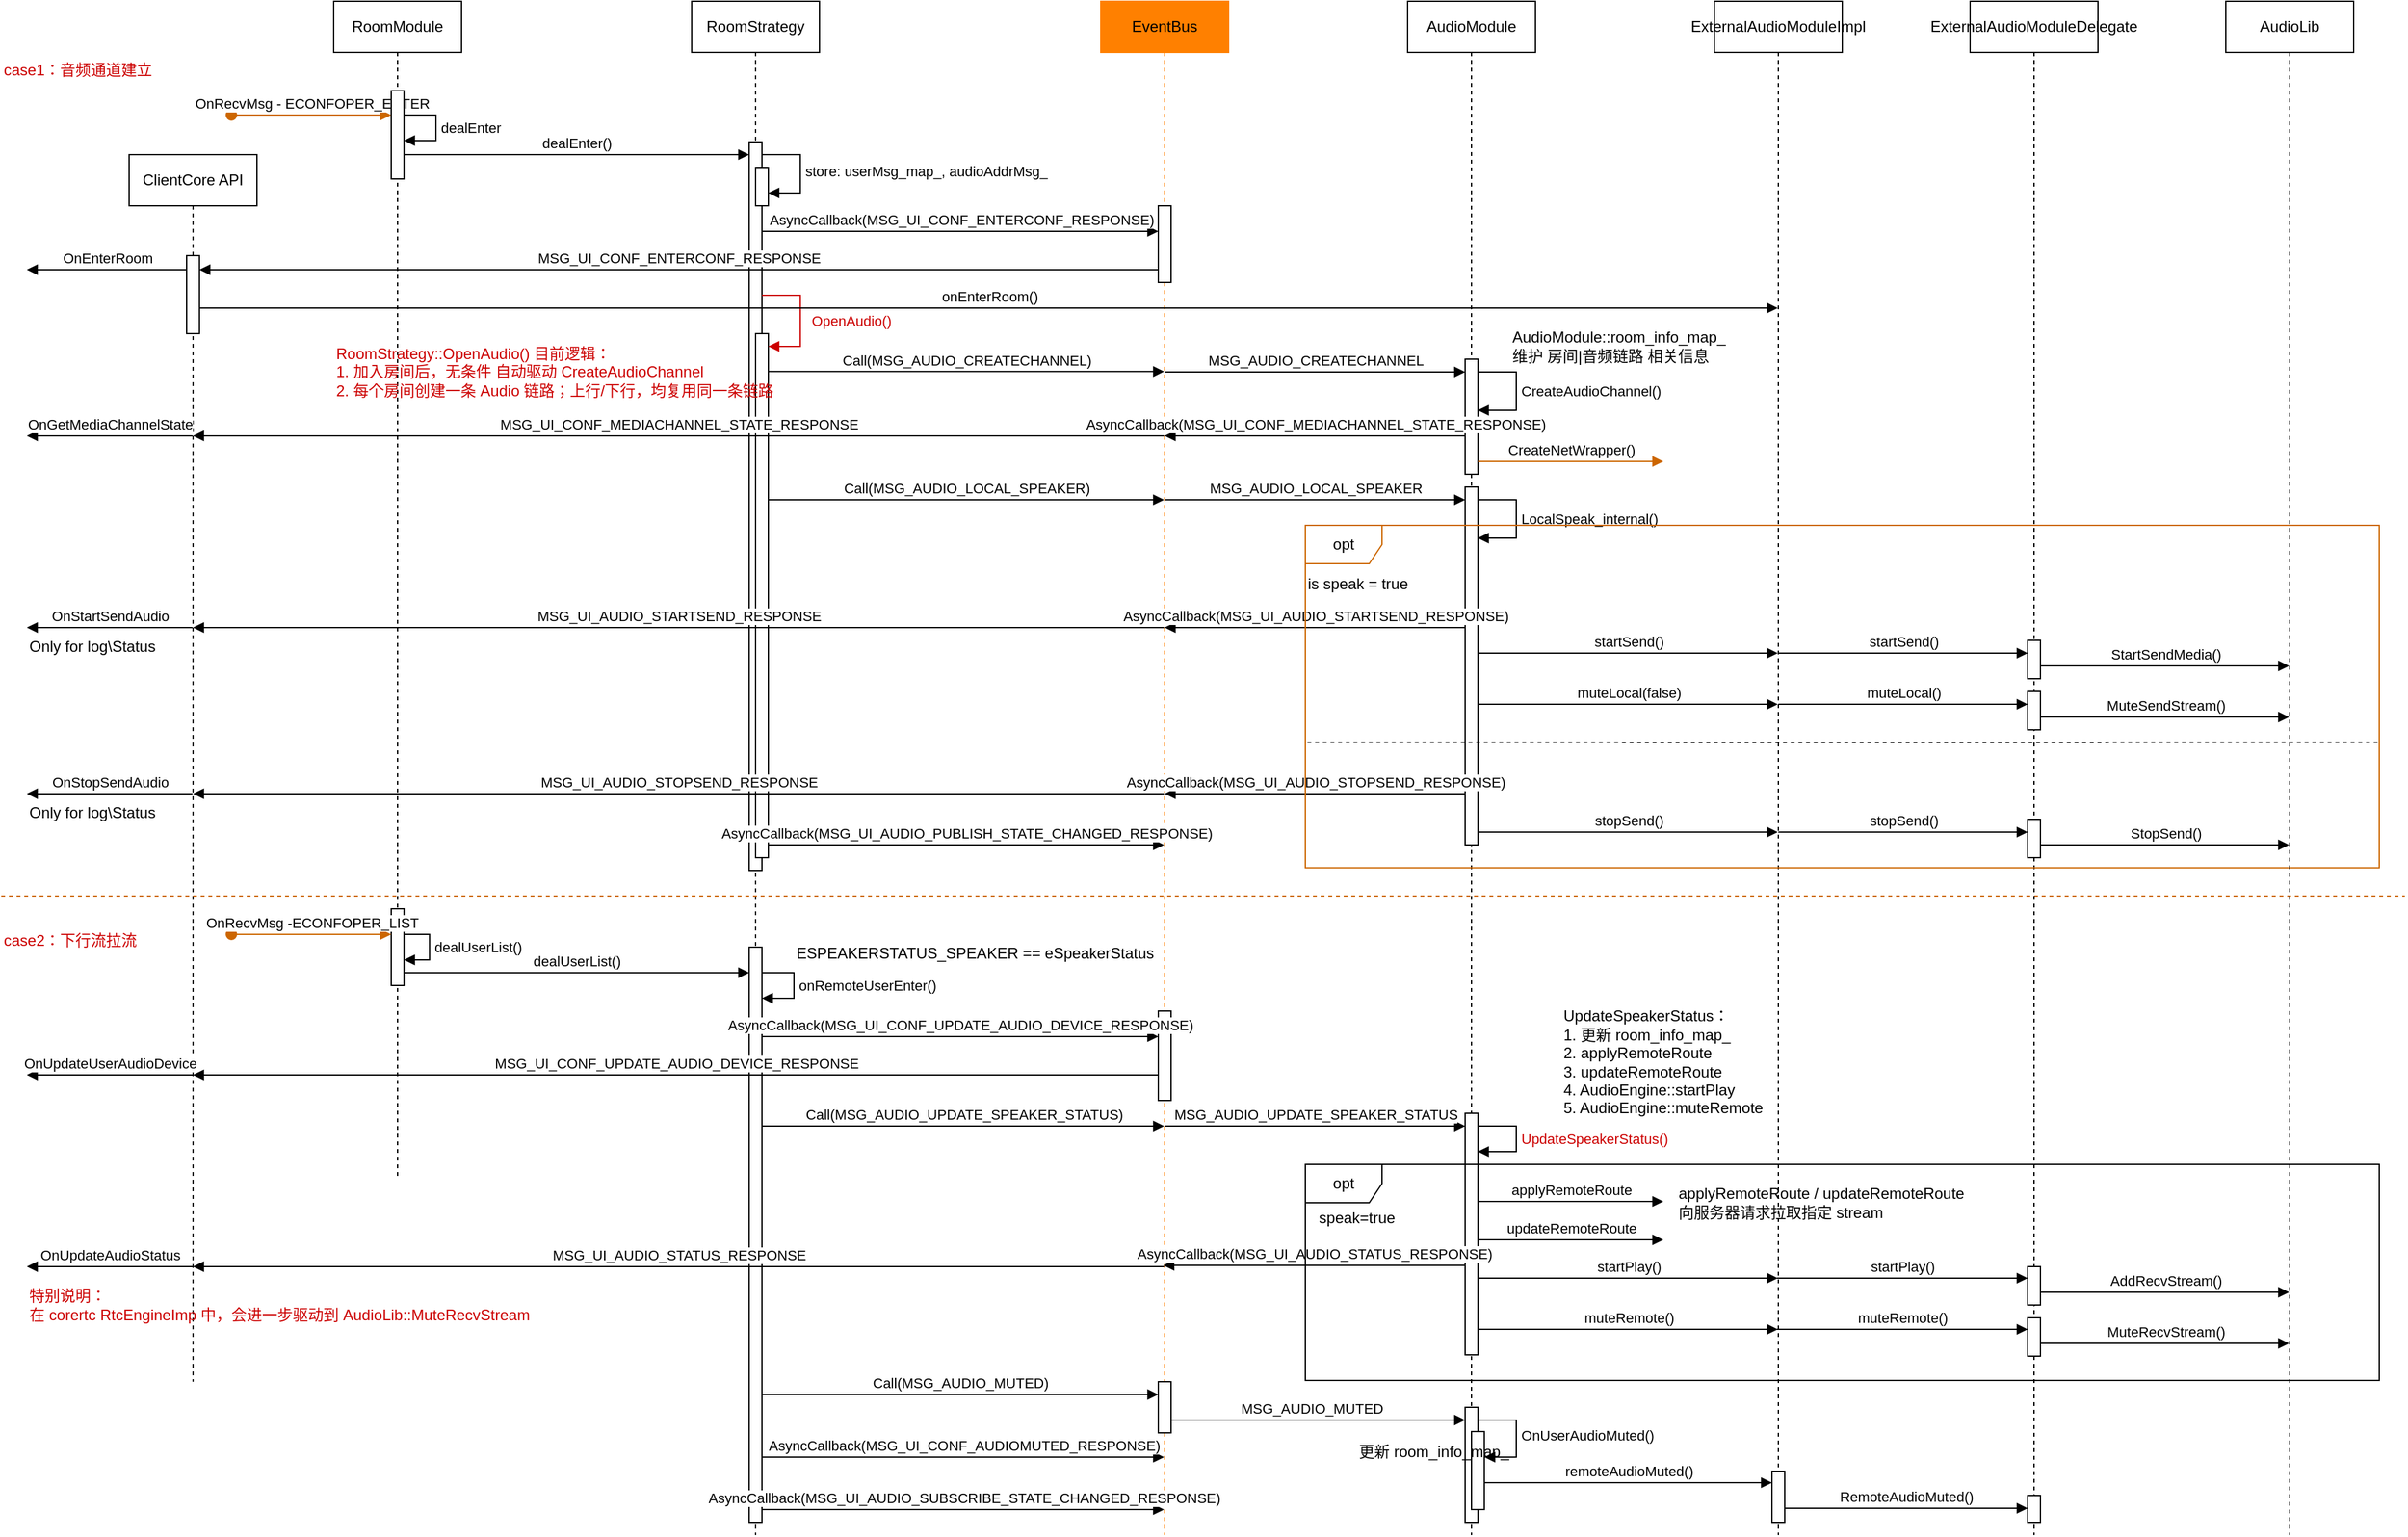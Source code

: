 <mxfile version="21.3.5" type="github">
  <diagram name="Page-1" id="2YBvvXClWsGukQMizWep">
    <mxGraphModel dx="1569" dy="979" grid="1" gridSize="10" guides="1" tooltips="1" connect="1" arrows="1" fold="1" page="1" pageScale="1" pageWidth="1920" pageHeight="1200" math="0" shadow="0">
      <root>
        <mxCell id="0" />
        <mxCell id="1" parent="0" />
        <mxCell id="aM9ryv3xv72pqoxQDRHE-1" value="RoomModule" style="shape=umlLifeline;perimeter=lifelinePerimeter;whiteSpace=wrap;html=1;container=0;dropTarget=0;collapsible=0;recursiveResize=0;outlineConnect=0;portConstraint=eastwest;newEdgeStyle={&quot;edgeStyle&quot;:&quot;elbowEdgeStyle&quot;,&quot;elbow&quot;:&quot;vertical&quot;,&quot;curved&quot;:0,&quot;rounded&quot;:0};" parent="1" vertex="1">
          <mxGeometry x="280" width="100" height="920" as="geometry" />
        </mxCell>
        <mxCell id="aM9ryv3xv72pqoxQDRHE-3" value="OnRecvMsg -&amp;nbsp;ECONFOPER_ENTER" style="html=1;verticalAlign=bottom;startArrow=oval;endArrow=block;startSize=8;edgeStyle=elbowEdgeStyle;elbow=vertical;curved=0;rounded=0;strokeColor=#CC6600;" parent="aM9ryv3xv72pqoxQDRHE-1" target="RUMtgb1oClHB0mOU0g6q-1" edge="1">
          <mxGeometry relative="1" as="geometry">
            <mxPoint x="-80" y="89" as="sourcePoint" />
            <mxPoint x="45" y="59" as="targetPoint" />
            <Array as="points">
              <mxPoint x="-20" y="89" />
              <mxPoint x="-40" y="59" />
            </Array>
          </mxGeometry>
        </mxCell>
        <mxCell id="RUMtgb1oClHB0mOU0g6q-1" value="" style="html=1;points=[];perimeter=orthogonalPerimeter;outlineConnect=0;targetShapes=umlLifeline;portConstraint=eastwest;newEdgeStyle={&quot;edgeStyle&quot;:&quot;elbowEdgeStyle&quot;,&quot;elbow&quot;:&quot;vertical&quot;,&quot;curved&quot;:0,&quot;rounded&quot;:0};" parent="aM9ryv3xv72pqoxQDRHE-1" vertex="1">
          <mxGeometry x="45" y="70" width="10" height="69" as="geometry" />
        </mxCell>
        <mxCell id="RUMtgb1oClHB0mOU0g6q-2" value="dealEnter" style="html=1;align=left;spacingLeft=2;endArrow=block;rounded=0;edgeStyle=orthogonalEdgeStyle;curved=0;rounded=0;" parent="aM9ryv3xv72pqoxQDRHE-1" source="RUMtgb1oClHB0mOU0g6q-1" target="RUMtgb1oClHB0mOU0g6q-1" edge="1">
          <mxGeometry relative="1" as="geometry">
            <mxPoint x="70" y="89" as="sourcePoint" />
            <Array as="points">
              <mxPoint x="80" y="89" />
              <mxPoint x="80" y="109" />
            </Array>
          </mxGeometry>
        </mxCell>
        <mxCell id="RUMtgb1oClHB0mOU0g6q-36" value="" style="html=1;points=[];perimeter=orthogonalPerimeter;outlineConnect=0;targetShapes=umlLifeline;portConstraint=eastwest;newEdgeStyle={&quot;edgeStyle&quot;:&quot;elbowEdgeStyle&quot;,&quot;elbow&quot;:&quot;vertical&quot;,&quot;curved&quot;:0,&quot;rounded&quot;:0};" parent="aM9ryv3xv72pqoxQDRHE-1" vertex="1">
          <mxGeometry x="45" y="710" width="10" height="60" as="geometry" />
        </mxCell>
        <mxCell id="RUMtgb1oClHB0mOU0g6q-37" value="dealUserList()" style="html=1;align=left;spacingLeft=2;endArrow=block;rounded=0;edgeStyle=orthogonalEdgeStyle;curved=0;rounded=0;" parent="aM9ryv3xv72pqoxQDRHE-1" source="RUMtgb1oClHB0mOU0g6q-36" target="RUMtgb1oClHB0mOU0g6q-36" edge="1">
          <mxGeometry relative="1" as="geometry">
            <mxPoint x="55" y="700.0" as="sourcePoint" />
            <Array as="points" />
          </mxGeometry>
        </mxCell>
        <mxCell id="aM9ryv3xv72pqoxQDRHE-5" value="RoomStrategy" style="shape=umlLifeline;perimeter=lifelinePerimeter;whiteSpace=wrap;html=1;container=0;dropTarget=0;collapsible=0;recursiveResize=0;outlineConnect=0;portConstraint=eastwest;newEdgeStyle={&quot;edgeStyle&quot;:&quot;elbowEdgeStyle&quot;,&quot;elbow&quot;:&quot;vertical&quot;,&quot;curved&quot;:0,&quot;rounded&quot;:0};" parent="1" vertex="1">
          <mxGeometry x="560" width="100" height="1200" as="geometry" />
        </mxCell>
        <mxCell id="aM9ryv3xv72pqoxQDRHE-6" value="" style="html=1;points=[];perimeter=orthogonalPerimeter;outlineConnect=0;targetShapes=umlLifeline;portConstraint=eastwest;newEdgeStyle={&quot;edgeStyle&quot;:&quot;elbowEdgeStyle&quot;,&quot;elbow&quot;:&quot;vertical&quot;,&quot;curved&quot;:0,&quot;rounded&quot;:0};" parent="aM9ryv3xv72pqoxQDRHE-5" vertex="1">
          <mxGeometry x="45" y="110" width="10" height="570" as="geometry" />
        </mxCell>
        <mxCell id="RUMtgb1oClHB0mOU0g6q-3" value="" style="html=1;points=[];perimeter=orthogonalPerimeter;outlineConnect=0;targetShapes=umlLifeline;portConstraint=eastwest;newEdgeStyle={&quot;edgeStyle&quot;:&quot;elbowEdgeStyle&quot;,&quot;elbow&quot;:&quot;vertical&quot;,&quot;curved&quot;:0,&quot;rounded&quot;:0};" parent="aM9ryv3xv72pqoxQDRHE-5" vertex="1">
          <mxGeometry x="50" y="130" width="10" height="30" as="geometry" />
        </mxCell>
        <mxCell id="RUMtgb1oClHB0mOU0g6q-4" value="store: userMsg_map_,&amp;nbsp;audioAddrMsg_" style="html=1;align=left;spacingLeft=2;endArrow=block;rounded=0;edgeStyle=orthogonalEdgeStyle;curved=0;rounded=0;" parent="aM9ryv3xv72pqoxQDRHE-5" source="aM9ryv3xv72pqoxQDRHE-6" target="RUMtgb1oClHB0mOU0g6q-3" edge="1">
          <mxGeometry relative="1" as="geometry">
            <mxPoint x="55" y="139.029" as="sourcePoint" />
            <Array as="points">
              <mxPoint x="85" y="120" />
              <mxPoint x="85" y="150" />
            </Array>
          </mxGeometry>
        </mxCell>
        <mxCell id="RUMtgb1oClHB0mOU0g6q-14" value="" style="html=1;points=[];perimeter=orthogonalPerimeter;outlineConnect=0;targetShapes=umlLifeline;portConstraint=eastwest;newEdgeStyle={&quot;edgeStyle&quot;:&quot;elbowEdgeStyle&quot;,&quot;elbow&quot;:&quot;vertical&quot;,&quot;curved&quot;:0,&quot;rounded&quot;:0};" parent="aM9ryv3xv72pqoxQDRHE-5" vertex="1">
          <mxGeometry x="50" y="260" width="10" height="410" as="geometry" />
        </mxCell>
        <mxCell id="RUMtgb1oClHB0mOU0g6q-15" value="OpenAudio()" style="html=1;align=left;spacingLeft=2;endArrow=block;rounded=0;edgeStyle=orthogonalEdgeStyle;curved=0;rounded=0;strokeColor=#CC0000;fontColor=#CC0000;" parent="aM9ryv3xv72pqoxQDRHE-5" source="aM9ryv3xv72pqoxQDRHE-6" target="RUMtgb1oClHB0mOU0g6q-14" edge="1">
          <mxGeometry x="0.043" y="5" relative="1" as="geometry">
            <mxPoint x="55" y="239.029" as="sourcePoint" />
            <Array as="points">
              <mxPoint x="85" y="230" />
              <mxPoint x="85" y="270" />
            </Array>
            <mxPoint x="60" y="339.029" as="targetPoint" />
            <mxPoint as="offset" />
          </mxGeometry>
        </mxCell>
        <mxCell id="RUMtgb1oClHB0mOU0g6q-40" value="" style="html=1;points=[];perimeter=orthogonalPerimeter;outlineConnect=0;targetShapes=umlLifeline;portConstraint=eastwest;newEdgeStyle={&quot;edgeStyle&quot;:&quot;elbowEdgeStyle&quot;,&quot;elbow&quot;:&quot;vertical&quot;,&quot;curved&quot;:0,&quot;rounded&quot;:0};" parent="aM9ryv3xv72pqoxQDRHE-5" vertex="1">
          <mxGeometry x="45" y="740" width="10" height="450" as="geometry" />
        </mxCell>
        <mxCell id="RUMtgb1oClHB0mOU0g6q-41" value="onRemoteUserEnter()" style="html=1;align=left;spacingLeft=2;endArrow=block;rounded=0;edgeStyle=orthogonalEdgeStyle;curved=0;rounded=0;" parent="aM9ryv3xv72pqoxQDRHE-5" source="RUMtgb1oClHB0mOU0g6q-40" edge="1">
          <mxGeometry relative="1" as="geometry">
            <mxPoint x="50" y="790" as="sourcePoint" />
            <Array as="points">
              <mxPoint x="80" y="760" />
              <mxPoint x="80" y="780" />
            </Array>
            <mxPoint x="55" y="780" as="targetPoint" />
          </mxGeometry>
        </mxCell>
        <mxCell id="aM9ryv3xv72pqoxQDRHE-7" value="dealEnter()" style="html=1;verticalAlign=bottom;endArrow=block;edgeStyle=elbowEdgeStyle;elbow=vertical;curved=0;rounded=0;" parent="1" source="RUMtgb1oClHB0mOU0g6q-1" target="aM9ryv3xv72pqoxQDRHE-6" edge="1">
          <mxGeometry relative="1" as="geometry">
            <mxPoint x="400" y="69" as="sourcePoint" />
            <Array as="points">
              <mxPoint x="520" y="120" />
              <mxPoint x="420" y="129" />
              <mxPoint x="450" y="139" />
              <mxPoint x="385" y="59" />
            </Array>
            <mxPoint x="605" y="129" as="targetPoint" />
          </mxGeometry>
        </mxCell>
        <mxCell id="RUMtgb1oClHB0mOU0g6q-5" value="EventBus" style="shape=umlLifeline;perimeter=lifelinePerimeter;whiteSpace=wrap;html=1;container=1;dropTarget=0;collapsible=0;recursiveResize=0;outlineConnect=0;portConstraint=eastwest;newEdgeStyle={&quot;edgeStyle&quot;:&quot;elbowEdgeStyle&quot;,&quot;elbow&quot;:&quot;vertical&quot;,&quot;curved&quot;:0,&quot;rounded&quot;:0};strokeColor=#FF8000;fillColor=#FF8000;fontColor=#000000;" parent="1" vertex="1">
          <mxGeometry x="880" width="100" height="1200" as="geometry" />
        </mxCell>
        <mxCell id="RUMtgb1oClHB0mOU0g6q-9" value="" style="html=1;points=[];perimeter=orthogonalPerimeter;outlineConnect=0;targetShapes=umlLifeline;portConstraint=eastwest;newEdgeStyle={&quot;edgeStyle&quot;:&quot;elbowEdgeStyle&quot;,&quot;elbow&quot;:&quot;vertical&quot;,&quot;curved&quot;:0,&quot;rounded&quot;:0};" parent="RUMtgb1oClHB0mOU0g6q-5" vertex="1">
          <mxGeometry x="45" y="160" width="10" height="60" as="geometry" />
        </mxCell>
        <mxCell id="RUMtgb1oClHB0mOU0g6q-44" value="" style="html=1;points=[];perimeter=orthogonalPerimeter;outlineConnect=0;targetShapes=umlLifeline;portConstraint=eastwest;newEdgeStyle={&quot;edgeStyle&quot;:&quot;elbowEdgeStyle&quot;,&quot;elbow&quot;:&quot;vertical&quot;,&quot;curved&quot;:0,&quot;rounded&quot;:0};" parent="RUMtgb1oClHB0mOU0g6q-5" vertex="1">
          <mxGeometry x="45" y="790" width="10" height="70" as="geometry" />
        </mxCell>
        <mxCell id="RUMtgb1oClHB0mOU0g6q-55" value="" style="html=1;points=[];perimeter=orthogonalPerimeter;outlineConnect=0;targetShapes=umlLifeline;portConstraint=eastwest;newEdgeStyle={&quot;edgeStyle&quot;:&quot;elbowEdgeStyle&quot;,&quot;elbow&quot;:&quot;vertical&quot;,&quot;curved&quot;:0,&quot;rounded&quot;:0};" parent="RUMtgb1oClHB0mOU0g6q-5" vertex="1">
          <mxGeometry x="45" y="1080" width="10" height="40" as="geometry" />
        </mxCell>
        <mxCell id="RUMtgb1oClHB0mOU0g6q-6" value="AsyncCallback(MSG_UI_CONF_ENTERCONF_RESPONSE)" style="html=1;verticalAlign=bottom;endArrow=block;edgeStyle=elbowEdgeStyle;elbow=vertical;curved=0;rounded=0;" parent="1" source="aM9ryv3xv72pqoxQDRHE-6" target="RUMtgb1oClHB0mOU0g6q-9" edge="1">
          <mxGeometry x="0.002" width="80" relative="1" as="geometry">
            <mxPoint x="615" y="219" as="sourcePoint" />
            <mxPoint x="750" y="149" as="targetPoint" />
            <Array as="points">
              <mxPoint x="640" y="180" />
              <mxPoint x="680" y="219" />
            </Array>
            <mxPoint as="offset" />
          </mxGeometry>
        </mxCell>
        <mxCell id="RUMtgb1oClHB0mOU0g6q-7" value="ExternalAudioModuleImpl" style="shape=umlLifeline;perimeter=lifelinePerimeter;whiteSpace=wrap;html=1;container=1;dropTarget=0;collapsible=0;recursiveResize=0;outlineConnect=0;portConstraint=eastwest;newEdgeStyle={&quot;edgeStyle&quot;:&quot;elbowEdgeStyle&quot;,&quot;elbow&quot;:&quot;vertical&quot;,&quot;curved&quot;:0,&quot;rounded&quot;:0};" parent="1" vertex="1">
          <mxGeometry x="1360" width="100" height="1200" as="geometry" />
        </mxCell>
        <mxCell id="RUMtgb1oClHB0mOU0g6q-63" value="" style="html=1;points=[];perimeter=orthogonalPerimeter;outlineConnect=0;targetShapes=umlLifeline;portConstraint=eastwest;newEdgeStyle={&quot;edgeStyle&quot;:&quot;elbowEdgeStyle&quot;,&quot;elbow&quot;:&quot;vertical&quot;,&quot;curved&quot;:0,&quot;rounded&quot;:0};" parent="RUMtgb1oClHB0mOU0g6q-7" vertex="1">
          <mxGeometry x="45" y="1150" width="10" height="40" as="geometry" />
        </mxCell>
        <mxCell id="RUMtgb1oClHB0mOU0g6q-8" value="ClientCore API" style="shape=umlLifeline;perimeter=lifelinePerimeter;whiteSpace=wrap;html=1;container=1;dropTarget=0;collapsible=0;recursiveResize=0;outlineConnect=0;portConstraint=eastwest;newEdgeStyle={&quot;edgeStyle&quot;:&quot;elbowEdgeStyle&quot;,&quot;elbow&quot;:&quot;vertical&quot;,&quot;curved&quot;:0,&quot;rounded&quot;:0};" parent="1" vertex="1">
          <mxGeometry x="120" y="120" width="100" height="960" as="geometry" />
        </mxCell>
        <mxCell id="RUMtgb1oClHB0mOU0g6q-11" value="" style="html=1;points=[];perimeter=orthogonalPerimeter;outlineConnect=0;targetShapes=umlLifeline;portConstraint=eastwest;newEdgeStyle={&quot;edgeStyle&quot;:&quot;elbowEdgeStyle&quot;,&quot;elbow&quot;:&quot;vertical&quot;,&quot;curved&quot;:0,&quot;rounded&quot;:0};" parent="RUMtgb1oClHB0mOU0g6q-8" vertex="1">
          <mxGeometry x="45" y="79" width="10" height="61" as="geometry" />
        </mxCell>
        <mxCell id="RUMtgb1oClHB0mOU0g6q-10" value="MSG_UI_CONF_ENTERCONF_RESPONSE" style="html=1;verticalAlign=bottom;endArrow=block;edgeStyle=elbowEdgeStyle;elbow=vertical;curved=0;rounded=0;" parent="1" source="RUMtgb1oClHB0mOU0g6q-9" target="RUMtgb1oClHB0mOU0g6q-11" edge="1">
          <mxGeometry width="80" relative="1" as="geometry">
            <mxPoint x="570" y="229" as="sourcePoint" />
            <mxPoint x="650" y="229" as="targetPoint" />
            <Array as="points">
              <mxPoint x="220" y="210" />
            </Array>
          </mxGeometry>
        </mxCell>
        <mxCell id="RUMtgb1oClHB0mOU0g6q-12" value="OnEnterRoom" style="html=1;verticalAlign=bottom;endArrow=block;edgeStyle=elbowEdgeStyle;elbow=vertical;curved=0;rounded=0;" parent="1" source="RUMtgb1oClHB0mOU0g6q-11" edge="1">
          <mxGeometry width="80" relative="1" as="geometry">
            <mxPoint x="-100" y="279.33" as="sourcePoint" />
            <mxPoint x="40" y="210" as="targetPoint" />
            <Array as="points">
              <mxPoint x="50" y="210" />
            </Array>
          </mxGeometry>
        </mxCell>
        <mxCell id="RUMtgb1oClHB0mOU0g6q-13" value="onEnterRoom()" style="html=1;verticalAlign=bottom;endArrow=block;edgeStyle=elbowEdgeStyle;elbow=vertical;curved=0;rounded=0;" parent="1" source="RUMtgb1oClHB0mOU0g6q-11" target="RUMtgb1oClHB0mOU0g6q-7" edge="1">
          <mxGeometry width="80" relative="1" as="geometry">
            <mxPoint x="570" y="299" as="sourcePoint" />
            <mxPoint x="1409.5" y="309" as="targetPoint" />
            <Array as="points">
              <mxPoint x="250" y="240" />
              <mxPoint x="290" y="309" />
            </Array>
          </mxGeometry>
        </mxCell>
        <mxCell id="RUMtgb1oClHB0mOU0g6q-17" value="Call(MSG_AUDIO_CREATECHANNEL)" style="html=1;verticalAlign=bottom;endArrow=block;edgeStyle=elbowEdgeStyle;elbow=vertical;curved=0;rounded=0;" parent="1" edge="1">
          <mxGeometry width="80" relative="1" as="geometry">
            <mxPoint x="620" y="289.66" as="sourcePoint" />
            <mxPoint x="929.5" y="289.66" as="targetPoint" />
            <Array as="points">
              <mxPoint x="660" y="289.66" />
            </Array>
          </mxGeometry>
        </mxCell>
        <mxCell id="RUMtgb1oClHB0mOU0g6q-18" value="AudioModule" style="shape=umlLifeline;perimeter=lifelinePerimeter;whiteSpace=wrap;html=1;container=1;dropTarget=0;collapsible=0;recursiveResize=0;outlineConnect=0;portConstraint=eastwest;newEdgeStyle={&quot;edgeStyle&quot;:&quot;elbowEdgeStyle&quot;,&quot;elbow&quot;:&quot;vertical&quot;,&quot;curved&quot;:0,&quot;rounded&quot;:0};" parent="1" vertex="1">
          <mxGeometry x="1120" width="100" height="1200" as="geometry" />
        </mxCell>
        <mxCell id="RUMtgb1oClHB0mOU0g6q-22" value="" style="html=1;points=[];perimeter=orthogonalPerimeter;outlineConnect=0;targetShapes=umlLifeline;portConstraint=eastwest;newEdgeStyle={&quot;edgeStyle&quot;:&quot;elbowEdgeStyle&quot;,&quot;elbow&quot;:&quot;vertical&quot;,&quot;curved&quot;:0,&quot;rounded&quot;:0};" parent="RUMtgb1oClHB0mOU0g6q-18" vertex="1">
          <mxGeometry x="45" y="280" width="10" height="90" as="geometry" />
        </mxCell>
        <mxCell id="RUMtgb1oClHB0mOU0g6q-23" value="CreateAudioChannel()" style="html=1;align=left;spacingLeft=2;endArrow=block;rounded=0;edgeStyle=orthogonalEdgeStyle;curved=0;rounded=0;" parent="RUMtgb1oClHB0mOU0g6q-18" source="RUMtgb1oClHB0mOU0g6q-22" target="RUMtgb1oClHB0mOU0g6q-22" edge="1">
          <mxGeometry relative="1" as="geometry">
            <mxPoint x="55" y="329" as="sourcePoint" />
            <Array as="points">
              <mxPoint x="85" y="290" />
              <mxPoint x="85" y="320" />
            </Array>
          </mxGeometry>
        </mxCell>
        <mxCell id="RUMtgb1oClHB0mOU0g6q-52" value="" style="html=1;points=[];perimeter=orthogonalPerimeter;outlineConnect=0;targetShapes=umlLifeline;portConstraint=eastwest;newEdgeStyle={&quot;edgeStyle&quot;:&quot;elbowEdgeStyle&quot;,&quot;elbow&quot;:&quot;vertical&quot;,&quot;curved&quot;:0,&quot;rounded&quot;:0};" parent="RUMtgb1oClHB0mOU0g6q-18" vertex="1">
          <mxGeometry x="45" y="870" width="10" height="189" as="geometry" />
        </mxCell>
        <mxCell id="RUMtgb1oClHB0mOU0g6q-53" value="UpdateSpeakerStatus()" style="html=1;align=left;spacingLeft=2;endArrow=block;rounded=0;edgeStyle=orthogonalEdgeStyle;curved=0;rounded=0;fontColor=#CC0000;" parent="RUMtgb1oClHB0mOU0g6q-18" source="RUMtgb1oClHB0mOU0g6q-52" target="RUMtgb1oClHB0mOU0g6q-52" edge="1">
          <mxGeometry relative="1" as="geometry">
            <mxPoint x="55.0" y="869.004" as="sourcePoint" />
            <Array as="points">
              <mxPoint x="85" y="880" />
              <mxPoint x="85" y="900" />
            </Array>
          </mxGeometry>
        </mxCell>
        <mxCell id="RUMtgb1oClHB0mOU0g6q-56" value="" style="html=1;points=[];perimeter=orthogonalPerimeter;outlineConnect=0;targetShapes=umlLifeline;portConstraint=eastwest;newEdgeStyle={&quot;edgeStyle&quot;:&quot;elbowEdgeStyle&quot;,&quot;elbow&quot;:&quot;vertical&quot;,&quot;curved&quot;:0,&quot;rounded&quot;:0};" parent="RUMtgb1oClHB0mOU0g6q-18" vertex="1">
          <mxGeometry x="45" y="1100" width="10" height="90" as="geometry" />
        </mxCell>
        <mxCell id="RUMtgb1oClHB0mOU0g6q-58" value="" style="html=1;points=[];perimeter=orthogonalPerimeter;outlineConnect=0;targetShapes=umlLifeline;portConstraint=eastwest;newEdgeStyle={&quot;edgeStyle&quot;:&quot;elbowEdgeStyle&quot;,&quot;elbow&quot;:&quot;vertical&quot;,&quot;curved&quot;:0,&quot;rounded&quot;:0};" parent="RUMtgb1oClHB0mOU0g6q-18" vertex="1">
          <mxGeometry x="50" y="1119" width="10" height="61" as="geometry" />
        </mxCell>
        <mxCell id="RUMtgb1oClHB0mOU0g6q-59" value="OnUserAudioMuted()" style="html=1;align=left;spacingLeft=2;endArrow=block;rounded=0;edgeStyle=orthogonalEdgeStyle;curved=0;rounded=0;" parent="RUMtgb1oClHB0mOU0g6q-18" source="RUMtgb1oClHB0mOU0g6q-56" target="RUMtgb1oClHB0mOU0g6q-58" edge="1">
          <mxGeometry relative="1" as="geometry">
            <mxPoint x="55" y="1099" as="sourcePoint" />
            <Array as="points">
              <mxPoint x="85" y="1110" />
              <mxPoint x="85" y="1139" />
            </Array>
          </mxGeometry>
        </mxCell>
        <mxCell id="RUMtgb1oClHB0mOU0g6q-86" value="" style="html=1;points=[];perimeter=orthogonalPerimeter;outlineConnect=0;targetShapes=umlLifeline;portConstraint=eastwest;newEdgeStyle={&quot;edgeStyle&quot;:&quot;elbowEdgeStyle&quot;,&quot;elbow&quot;:&quot;vertical&quot;,&quot;curved&quot;:0,&quot;rounded&quot;:0};" parent="RUMtgb1oClHB0mOU0g6q-18" vertex="1">
          <mxGeometry x="45" y="380" width="10" height="280" as="geometry" />
        </mxCell>
        <mxCell id="RUMtgb1oClHB0mOU0g6q-87" value="LocalSpeak_internal()" style="html=1;align=left;spacingLeft=2;endArrow=block;rounded=0;edgeStyle=orthogonalEdgeStyle;curved=0;rounded=0;" parent="RUMtgb1oClHB0mOU0g6q-18" source="RUMtgb1oClHB0mOU0g6q-86" target="RUMtgb1oClHB0mOU0g6q-86" edge="1">
          <mxGeometry relative="1" as="geometry">
            <mxPoint x="55" y="469" as="sourcePoint" />
            <Array as="points">
              <mxPoint x="85" y="390" />
              <mxPoint x="85" y="420" />
            </Array>
          </mxGeometry>
        </mxCell>
        <mxCell id="RUMtgb1oClHB0mOU0g6q-21" value="MSG_AUDIO_CREATECHANNEL" style="html=1;verticalAlign=bottom;endArrow=block;edgeStyle=elbowEdgeStyle;elbow=vertical;curved=0;rounded=0;" parent="1" target="RUMtgb1oClHB0mOU0g6q-22" edge="1">
          <mxGeometry width="80" relative="1" as="geometry">
            <mxPoint x="930" y="290" as="sourcePoint" />
            <mxPoint x="1040" y="309" as="targetPoint" />
            <Array as="points">
              <mxPoint x="1010" y="290" />
              <mxPoint x="1140" y="309" />
              <mxPoint x="980" y="319" />
            </Array>
          </mxGeometry>
        </mxCell>
        <mxCell id="RUMtgb1oClHB0mOU0g6q-24" value="AsyncCallback(MSG_UI_CONF_MEDIACHANNEL_STATE_RESPONSE)" style="html=1;verticalAlign=bottom;endArrow=block;edgeStyle=elbowEdgeStyle;elbow=vertical;curved=0;rounded=0;" parent="1" source="RUMtgb1oClHB0mOU0g6q-22" target="RUMtgb1oClHB0mOU0g6q-5" edge="1">
          <mxGeometry x="-0.004" width="80" relative="1" as="geometry">
            <mxPoint x="1210" y="399.14" as="sourcePoint" />
            <mxPoint x="930" y="350" as="targetPoint" />
            <Array as="points">
              <mxPoint x="1090" y="340" />
              <mxPoint x="1010" y="360" />
              <mxPoint x="1040" y="379" />
              <mxPoint x="1100" y="369" />
              <mxPoint x="980" y="369" />
              <mxPoint x="1040" y="389" />
            </Array>
            <mxPoint as="offset" />
          </mxGeometry>
        </mxCell>
        <mxCell id="RUMtgb1oClHB0mOU0g6q-28" value="MSG_UI_CONF_MEDIACHANNEL_STATE_RESPONSE" style="html=1;verticalAlign=bottom;endArrow=block;edgeStyle=elbowEdgeStyle;elbow=vertical;curved=0;rounded=0;" parent="1" target="RUMtgb1oClHB0mOU0g6q-8" edge="1">
          <mxGeometry width="80" relative="1" as="geometry">
            <mxPoint x="929.5" y="340" as="sourcePoint" />
            <mxPoint x="210" y="340" as="targetPoint" />
            <Array as="points">
              <mxPoint x="840" y="340" />
              <mxPoint x="790" y="330" />
              <mxPoint x="680" y="350" />
              <mxPoint x="700" y="330" />
              <mxPoint x="490" y="380" />
              <mxPoint x="880" y="350" />
            </Array>
          </mxGeometry>
        </mxCell>
        <mxCell id="RUMtgb1oClHB0mOU0g6q-29" value="OnGetMediaChannelState" style="html=1;verticalAlign=bottom;endArrow=block;edgeStyle=elbowEdgeStyle;elbow=vertical;curved=0;rounded=0;" parent="1" source="RUMtgb1oClHB0mOU0g6q-8" edge="1">
          <mxGeometry width="80" relative="1" as="geometry">
            <mxPoint x="169.5" y="340" as="sourcePoint" />
            <mxPoint x="40" y="340" as="targetPoint" />
            <Array as="points">
              <mxPoint x="110" y="340" />
            </Array>
          </mxGeometry>
        </mxCell>
        <mxCell id="RUMtgb1oClHB0mOU0g6q-30" value="CreateNetWrapper()" style="html=1;verticalAlign=bottom;endArrow=block;edgeStyle=elbowEdgeStyle;elbow=vertical;curved=0;rounded=0;strokeColor=#CC6600;" parent="1" source="RUMtgb1oClHB0mOU0g6q-22" edge="1">
          <mxGeometry width="80" relative="1" as="geometry">
            <mxPoint x="1400" y="389.1" as="sourcePoint" />
            <mxPoint x="1320" y="360" as="targetPoint" />
            <Array as="points">
              <mxPoint x="1310" y="360" />
              <mxPoint x="1200" y="380" />
              <mxPoint x="1300" y="389" />
              <mxPoint x="1230" y="409" />
            </Array>
          </mxGeometry>
        </mxCell>
        <mxCell id="RUMtgb1oClHB0mOU0g6q-31" value="RoomStrategy::OpenAudio() 目前逻辑：&lt;br&gt;1. 加入房间后，无条件 自动驱动 CreateAudioChannel&amp;nbsp;&lt;br&gt;2. 每个房间创建一条 Audio 链路；上行/下行，均复用同一条链路" style="text;html=1;align=left;verticalAlign=middle;resizable=0;points=[];autosize=1;strokeColor=none;fillColor=none;fontColor=#CC0000;" parent="1" vertex="1">
          <mxGeometry x="280" y="260" width="370" height="60" as="geometry" />
        </mxCell>
        <mxCell id="RUMtgb1oClHB0mOU0g6q-32" value="AudioModule::room_info_map_&lt;br&gt;维护 房间|音频链路 相关信息" style="text;html=1;align=left;verticalAlign=middle;resizable=0;points=[];autosize=1;strokeColor=none;fillColor=none;" parent="1" vertex="1">
          <mxGeometry x="1200" y="250" width="190" height="40" as="geometry" />
        </mxCell>
        <mxCell id="RUMtgb1oClHB0mOU0g6q-33" value="" style="endArrow=none;dashed=1;html=1;rounded=0;strokeColor=#CC6600;" parent="1" edge="1">
          <mxGeometry width="50" height="50" relative="1" as="geometry">
            <mxPoint x="20" y="700" as="sourcePoint" />
            <mxPoint x="1900" y="700" as="targetPoint" />
          </mxGeometry>
        </mxCell>
        <mxCell id="RUMtgb1oClHB0mOU0g6q-34" value="OnRecvMsg -ECONFOPER_LIST" style="html=1;verticalAlign=bottom;startArrow=oval;startFill=1;endArrow=block;startSize=8;edgeStyle=elbowEdgeStyle;elbow=vertical;curved=0;rounded=0;strokeColor=#CC6600;" parent="1" target="RUMtgb1oClHB0mOU0g6q-36" edge="1">
          <mxGeometry x="-0.004" width="60" relative="1" as="geometry">
            <mxPoint x="200" y="730" as="sourcePoint" />
            <mxPoint x="260" y="710" as="targetPoint" />
            <Array as="points">
              <mxPoint x="260" y="730" />
              <mxPoint x="240" y="710" />
              <mxPoint x="220" y="690" />
            </Array>
            <mxPoint as="offset" />
          </mxGeometry>
        </mxCell>
        <mxCell id="RUMtgb1oClHB0mOU0g6q-38" value="dealUserList()" style="html=1;verticalAlign=bottom;endArrow=block;edgeStyle=elbowEdgeStyle;elbow=vertical;curved=0;rounded=0;" parent="1" source="RUMtgb1oClHB0mOU0g6q-36" edge="1">
          <mxGeometry width="80" relative="1" as="geometry">
            <mxPoint x="360" y="790.14" as="sourcePoint" />
            <mxPoint x="605" y="759.98" as="targetPoint" />
          </mxGeometry>
        </mxCell>
        <mxCell id="RUMtgb1oClHB0mOU0g6q-42" value="ESPEAKERSTATUS_SPEAKER == eSpeakerStatus" style="text;html=1;align=left;verticalAlign=middle;resizable=0;points=[];autosize=1;strokeColor=none;fillColor=none;" parent="1" vertex="1">
          <mxGeometry x="640" y="730" width="300" height="30" as="geometry" />
        </mxCell>
        <mxCell id="RUMtgb1oClHB0mOU0g6q-43" value="AsyncCallback(MSG_UI_CONF_UPDATE_AUDIO_DEVICE_RESPONSE)" style="html=1;verticalAlign=bottom;endArrow=block;edgeStyle=elbowEdgeStyle;elbow=vertical;curved=0;rounded=0;" parent="1" edge="1">
          <mxGeometry x="-0.001" width="80" relative="1" as="geometry">
            <mxPoint x="615" y="810" as="sourcePoint" />
            <mxPoint x="925" y="810" as="targetPoint" />
            <Array as="points">
              <mxPoint x="780" y="810" />
              <mxPoint x="760" y="850" />
            </Array>
            <mxPoint as="offset" />
          </mxGeometry>
        </mxCell>
        <mxCell id="RUMtgb1oClHB0mOU0g6q-46" value="MSG_UI_CONF_UPDATE_AUDIO_DEVICE_RESPONSE" style="html=1;verticalAlign=bottom;endArrow=block;edgeStyle=elbowEdgeStyle;elbow=vertical;curved=0;rounded=0;" parent="1" source="RUMtgb1oClHB0mOU0g6q-44" target="RUMtgb1oClHB0mOU0g6q-8" edge="1">
          <mxGeometry width="80" relative="1" as="geometry">
            <mxPoint x="430" y="890.33" as="sourcePoint" />
            <mxPoint x="88.962" y="840" as="targetPoint" />
            <Array as="points">
              <mxPoint x="700" y="840" />
              <mxPoint x="300" y="850" />
              <mxPoint x="190" y="900" />
              <mxPoint x="270" y="890" />
              <mxPoint x="120" y="890" />
            </Array>
          </mxGeometry>
        </mxCell>
        <mxCell id="RUMtgb1oClHB0mOU0g6q-47" value="OnUpdateUserAudioDevice" style="html=1;verticalAlign=bottom;endArrow=block;edgeStyle=elbowEdgeStyle;elbow=vertical;curved=0;rounded=0;" parent="1" source="RUMtgb1oClHB0mOU0g6q-8" edge="1">
          <mxGeometry width="80" relative="1" as="geometry">
            <mxPoint x="169.5" y="840" as="sourcePoint" />
            <mxPoint x="40" y="840" as="targetPoint" />
            <Array as="points">
              <mxPoint x="140" y="840" />
              <mxPoint x="120" y="850" />
              <mxPoint x="140" y="900" />
            </Array>
          </mxGeometry>
        </mxCell>
        <mxCell id="RUMtgb1oClHB0mOU0g6q-48" value="Call(MSG_AUDIO_UPDATE_SPEAKER_STATUS)" style="html=1;verticalAlign=bottom;endArrow=block;edgeStyle=elbowEdgeStyle;elbow=vertical;curved=0;rounded=0;" parent="1" source="RUMtgb1oClHB0mOU0g6q-40" target="RUMtgb1oClHB0mOU0g6q-5" edge="1">
          <mxGeometry width="80" relative="1" as="geometry">
            <mxPoint x="630" y="889" as="sourcePoint" />
            <mxPoint x="929.5" y="829" as="targetPoint" />
            <Array as="points">
              <mxPoint x="680" y="880" />
              <mxPoint x="690" y="840" />
              <mxPoint x="700" y="829" />
              <mxPoint x="720" y="839" />
              <mxPoint x="860" y="889" />
            </Array>
          </mxGeometry>
        </mxCell>
        <mxCell id="RUMtgb1oClHB0mOU0g6q-50" value="MSG_AUDIO_UPDATE_SPEAKER_STATUS" style="html=1;verticalAlign=bottom;endArrow=block;edgeStyle=elbowEdgeStyle;elbow=vertical;curved=0;rounded=0;" parent="1" source="RUMtgb1oClHB0mOU0g6q-5" target="RUMtgb1oClHB0mOU0g6q-52" edge="1">
          <mxGeometry width="80" relative="1" as="geometry">
            <mxPoint x="928.962" y="829" as="sourcePoint" />
            <mxPoint x="1040" y="909" as="targetPoint" />
            <Array as="points">
              <mxPoint x="1030" y="880" />
              <mxPoint x="980" y="840" />
              <mxPoint x="1040" y="829" />
              <mxPoint x="1020" y="839" />
              <mxPoint x="1010" y="859" />
              <mxPoint x="1020" y="909" />
            </Array>
          </mxGeometry>
        </mxCell>
        <mxCell id="RUMtgb1oClHB0mOU0g6q-54" value="Call(MSG_AUDIO_MUTED)" style="html=1;verticalAlign=bottom;endArrow=block;edgeStyle=elbowEdgeStyle;elbow=vertical;curved=0;rounded=0;" parent="1" target="RUMtgb1oClHB0mOU0g6q-55" edge="1" source="RUMtgb1oClHB0mOU0g6q-40">
          <mxGeometry width="80" relative="1" as="geometry">
            <mxPoint x="615" y="1079" as="sourcePoint" />
            <mxPoint x="930" y="999" as="targetPoint" />
            <Array as="points">
              <mxPoint x="850" y="1090" />
              <mxPoint x="860" y="1100" />
              <mxPoint x="890" y="1059" />
              <mxPoint x="860" y="1039" />
              <mxPoint x="880" y="1029" />
              <mxPoint x="860" y="1019" />
              <mxPoint x="790" y="999" />
            </Array>
          </mxGeometry>
        </mxCell>
        <mxCell id="RUMtgb1oClHB0mOU0g6q-57" value="MSG_AUDIO_MUTED" style="html=1;verticalAlign=bottom;endArrow=block;edgeStyle=elbowEdgeStyle;elbow=vertical;curved=0;rounded=0;" parent="1" target="RUMtgb1oClHB0mOU0g6q-56" edge="1">
          <mxGeometry width="80" relative="1" as="geometry">
            <mxPoint x="935" y="1099" as="sourcePoint" />
            <mxPoint x="1040" y="1089" as="targetPoint" />
            <Array as="points">
              <mxPoint x="980" y="1110" />
              <mxPoint x="1140" y="1099" />
            </Array>
          </mxGeometry>
        </mxCell>
        <mxCell id="RUMtgb1oClHB0mOU0g6q-60" value="更新 room_info_map_" style="text;html=1;align=left;verticalAlign=middle;resizable=0;points=[];autosize=1;strokeColor=none;fillColor=none;" parent="1" vertex="1">
          <mxGeometry x="1080" y="1120" width="140" height="30" as="geometry" />
        </mxCell>
        <mxCell id="RUMtgb1oClHB0mOU0g6q-61" value="remoteAudioMuted()" style="html=1;verticalAlign=bottom;endArrow=block;edgeStyle=elbowEdgeStyle;elbow=vertical;curved=0;rounded=0;" parent="1" source="RUMtgb1oClHB0mOU0g6q-58" target="RUMtgb1oClHB0mOU0g6q-63" edge="1">
          <mxGeometry width="80" relative="1" as="geometry">
            <mxPoint x="1200" y="1159" as="sourcePoint" />
            <mxPoint x="1280" y="1159" as="targetPoint" />
            <Array as="points">
              <mxPoint x="1240" y="1159" />
            </Array>
          </mxGeometry>
        </mxCell>
        <mxCell id="RUMtgb1oClHB0mOU0g6q-62" value="ExternalAudioModuleDelegate" style="shape=umlLifeline;perimeter=lifelinePerimeter;whiteSpace=wrap;html=1;container=1;dropTarget=0;collapsible=0;recursiveResize=0;outlineConnect=0;portConstraint=eastwest;newEdgeStyle={&quot;edgeStyle&quot;:&quot;elbowEdgeStyle&quot;,&quot;elbow&quot;:&quot;vertical&quot;,&quot;curved&quot;:0,&quot;rounded&quot;:0};" parent="1" vertex="1">
          <mxGeometry x="1560" width="100" height="1200" as="geometry" />
        </mxCell>
        <mxCell id="RUMtgb1oClHB0mOU0g6q-64" value="" style="html=1;points=[];perimeter=orthogonalPerimeter;outlineConnect=0;targetShapes=umlLifeline;portConstraint=eastwest;newEdgeStyle={&quot;edgeStyle&quot;:&quot;elbowEdgeStyle&quot;,&quot;elbow&quot;:&quot;vertical&quot;,&quot;curved&quot;:0,&quot;rounded&quot;:0};" parent="RUMtgb1oClHB0mOU0g6q-62" vertex="1">
          <mxGeometry x="45" y="1169" width="10" height="21" as="geometry" />
        </mxCell>
        <mxCell id="RUMtgb1oClHB0mOU0g6q-110" value="" style="html=1;points=[];perimeter=orthogonalPerimeter;outlineConnect=0;targetShapes=umlLifeline;portConstraint=eastwest;newEdgeStyle={&quot;edgeStyle&quot;:&quot;elbowEdgeStyle&quot;,&quot;elbow&quot;:&quot;vertical&quot;,&quot;curved&quot;:0,&quot;rounded&quot;:0};" parent="RUMtgb1oClHB0mOU0g6q-62" vertex="1">
          <mxGeometry x="45" y="500" width="10" height="30" as="geometry" />
        </mxCell>
        <mxCell id="RUMtgb1oClHB0mOU0g6q-113" value="" style="html=1;points=[];perimeter=orthogonalPerimeter;outlineConnect=0;targetShapes=umlLifeline;portConstraint=eastwest;newEdgeStyle={&quot;edgeStyle&quot;:&quot;elbowEdgeStyle&quot;,&quot;elbow&quot;:&quot;vertical&quot;,&quot;curved&quot;:0,&quot;rounded&quot;:0};" parent="RUMtgb1oClHB0mOU0g6q-62" vertex="1">
          <mxGeometry x="45" y="640" width="10" height="30" as="geometry" />
        </mxCell>
        <mxCell id="RUMtgb1oClHB0mOU0g6q-115" value="" style="html=1;points=[];perimeter=orthogonalPerimeter;outlineConnect=0;targetShapes=umlLifeline;portConstraint=eastwest;newEdgeStyle={&quot;edgeStyle&quot;:&quot;elbowEdgeStyle&quot;,&quot;elbow&quot;:&quot;vertical&quot;,&quot;curved&quot;:0,&quot;rounded&quot;:0};" parent="RUMtgb1oClHB0mOU0g6q-62" vertex="1">
          <mxGeometry x="45" y="990" width="10" height="30" as="geometry" />
        </mxCell>
        <mxCell id="RUMtgb1oClHB0mOU0g6q-116" value="" style="html=1;points=[];perimeter=orthogonalPerimeter;outlineConnect=0;targetShapes=umlLifeline;portConstraint=eastwest;newEdgeStyle={&quot;edgeStyle&quot;:&quot;elbowEdgeStyle&quot;,&quot;elbow&quot;:&quot;vertical&quot;,&quot;curved&quot;:0,&quot;rounded&quot;:0};" parent="RUMtgb1oClHB0mOU0g6q-62" vertex="1">
          <mxGeometry x="45" y="1030" width="10" height="30" as="geometry" />
        </mxCell>
        <mxCell id="RUMtgb1oClHB0mOU0g6q-65" value="RemoteAudioMuted()" style="html=1;verticalAlign=bottom;endArrow=block;edgeStyle=elbowEdgeStyle;elbow=vertical;curved=0;rounded=0;" parent="1" source="RUMtgb1oClHB0mOU0g6q-63" target="RUMtgb1oClHB0mOU0g6q-64" edge="1">
          <mxGeometry width="80" relative="1" as="geometry">
            <mxPoint x="1600" y="1169" as="sourcePoint" />
            <mxPoint x="1280" y="1179.33" as="targetPoint" />
            <Array as="points">
              <mxPoint x="1500" y="1179" />
            </Array>
          </mxGeometry>
        </mxCell>
        <mxCell id="RUMtgb1oClHB0mOU0g6q-66" value="AsyncCallback(MSG_UI_CONF_AUDIOMUTED_RESPONSE)" style="html=1;verticalAlign=bottom;endArrow=block;edgeStyle=elbowEdgeStyle;elbow=vertical;curved=0;rounded=0;" parent="1" edge="1">
          <mxGeometry width="80" relative="1" as="geometry">
            <mxPoint x="615" y="1139" as="sourcePoint" />
            <mxPoint x="929.5" y="1139" as="targetPoint" />
            <Array as="points">
              <mxPoint x="800" y="1139" />
              <mxPoint x="690" y="1169" />
            </Array>
          </mxGeometry>
        </mxCell>
        <mxCell id="RUMtgb1oClHB0mOU0g6q-67" value="AsyncCallback(MSG_UI_AUDIO_SUBSCRIBE_STATE_CHANGED_RESPONSE)" style="html=1;verticalAlign=bottom;endArrow=block;edgeStyle=elbowEdgeStyle;elbow=vertical;curved=0;rounded=0;" parent="1" edge="1">
          <mxGeometry width="80" relative="1" as="geometry">
            <mxPoint x="615" y="1180" as="sourcePoint" />
            <mxPoint x="929.5" y="1180" as="targetPoint" />
            <Array as="points">
              <mxPoint x="680" y="1180" />
            </Array>
          </mxGeometry>
        </mxCell>
        <mxCell id="RUMtgb1oClHB0mOU0g6q-68" value="applyRemoteRoute" style="html=1;verticalAlign=bottom;endArrow=block;edgeStyle=elbowEdgeStyle;elbow=vertical;curved=0;rounded=0;" parent="1" source="RUMtgb1oClHB0mOU0g6q-52" edge="1">
          <mxGeometry x="0.007" width="80" relative="1" as="geometry">
            <mxPoint x="1220" y="949.0" as="sourcePoint" />
            <mxPoint x="1320" y="939" as="targetPoint" />
            <Array as="points">
              <mxPoint x="1200" y="939" />
            </Array>
            <mxPoint as="offset" />
          </mxGeometry>
        </mxCell>
        <mxCell id="RUMtgb1oClHB0mOU0g6q-69" value="updateRemoteRoute" style="html=1;verticalAlign=bottom;endArrow=block;edgeStyle=elbowEdgeStyle;elbow=vertical;curved=0;rounded=0;" parent="1" source="RUMtgb1oClHB0mOU0g6q-52" edge="1">
          <mxGeometry width="80" relative="1" as="geometry">
            <mxPoint x="1240" y="979.33" as="sourcePoint" />
            <mxPoint x="1320" y="969" as="targetPoint" />
            <Array as="points">
              <mxPoint x="1230" y="969" />
            </Array>
          </mxGeometry>
        </mxCell>
        <mxCell id="RUMtgb1oClHB0mOU0g6q-70" value="AsyncCallback(MSG_UI_AUDIO_STATUS_RESPONSE)" style="html=1;verticalAlign=bottom;endArrow=block;edgeStyle=elbowEdgeStyle;elbow=vertical;curved=0;rounded=0;" parent="1" source="RUMtgb1oClHB0mOU0g6q-52" edge="1">
          <mxGeometry width="80" relative="1" as="geometry">
            <mxPoint x="990" y="989.33" as="sourcePoint" />
            <mxPoint x="928.962" y="989" as="targetPoint" />
            <Array as="points">
              <mxPoint x="990" y="989" />
              <mxPoint x="1140" y="979" />
            </Array>
          </mxGeometry>
        </mxCell>
        <mxCell id="RUMtgb1oClHB0mOU0g6q-71" value="startPlay()" style="html=1;verticalAlign=bottom;endArrow=block;edgeStyle=elbowEdgeStyle;elbow=vertical;curved=0;rounded=0;" parent="1" source="RUMtgb1oClHB0mOU0g6q-52" edge="1">
          <mxGeometry width="80" relative="1" as="geometry">
            <mxPoint x="1190" y="999.33" as="sourcePoint" />
            <mxPoint x="1409.5" y="999" as="targetPoint" />
            <Array as="points">
              <mxPoint x="1250" y="999" />
            </Array>
          </mxGeometry>
        </mxCell>
        <mxCell id="RUMtgb1oClHB0mOU0g6q-73" value="muteRemote()" style="html=1;verticalAlign=bottom;endArrow=block;edgeStyle=elbowEdgeStyle;elbow=vertical;curved=0;rounded=0;" parent="1" source="RUMtgb1oClHB0mOU0g6q-52" edge="1">
          <mxGeometry width="80" relative="1" as="geometry">
            <mxPoint x="1200" y="1029" as="sourcePoint" />
            <mxPoint x="1409.5" y="1039" as="targetPoint" />
            <Array as="points">
              <mxPoint x="1250" y="1039" />
            </Array>
          </mxGeometry>
        </mxCell>
        <mxCell id="RUMtgb1oClHB0mOU0g6q-75" value="startPlay()" style="html=1;verticalAlign=bottom;endArrow=block;edgeStyle=elbowEdgeStyle;elbow=vertical;curved=0;rounded=0;" parent="1" target="RUMtgb1oClHB0mOU0g6q-115" edge="1">
          <mxGeometry width="80" relative="1" as="geometry">
            <mxPoint x="1408.962" y="999" as="sourcePoint" />
            <mxPoint x="1649.5" y="999" as="targetPoint" />
            <Array as="points">
              <mxPoint x="1580" y="999" />
              <mxPoint x="1570" y="919" />
              <mxPoint x="1460" y="1009" />
            </Array>
          </mxGeometry>
        </mxCell>
        <mxCell id="RUMtgb1oClHB0mOU0g6q-76" value="muteRemote()" style="html=1;verticalAlign=bottom;endArrow=block;edgeStyle=elbowEdgeStyle;elbow=vertical;curved=0;rounded=0;" parent="1" target="RUMtgb1oClHB0mOU0g6q-116" edge="1">
          <mxGeometry width="80" relative="1" as="geometry">
            <mxPoint x="1408.962" y="1039" as="sourcePoint" />
            <mxPoint x="1649.5" y="1039" as="targetPoint" />
            <Array as="points">
              <mxPoint x="1560" y="1039" />
              <mxPoint x="1470" y="879" />
              <mxPoint x="1440" y="1049" />
            </Array>
          </mxGeometry>
        </mxCell>
        <mxCell id="RUMtgb1oClHB0mOU0g6q-79" value="" style="group;strokeColor=none;" parent="1" vertex="1" connectable="0">
          <mxGeometry x="1040" y="910" width="840" height="169" as="geometry" />
        </mxCell>
        <mxCell id="RUMtgb1oClHB0mOU0g6q-77" value="opt" style="shape=umlFrame;whiteSpace=wrap;html=1;pointerEvents=0;" parent="RUMtgb1oClHB0mOU0g6q-79" vertex="1">
          <mxGeometry width="840" height="169" as="geometry" />
        </mxCell>
        <mxCell id="RUMtgb1oClHB0mOU0g6q-78" value="speak=true" style="text;html=1;align=center;verticalAlign=middle;resizable=0;points=[];autosize=1;strokeColor=none;fillColor=none;" parent="RUMtgb1oClHB0mOU0g6q-79" vertex="1">
          <mxGeometry y="26.684" width="80" height="30" as="geometry" />
        </mxCell>
        <mxCell id="RUMtgb1oClHB0mOU0g6q-80" value="case1：音频通道建立" style="text;html=1;align=left;verticalAlign=middle;resizable=0;points=[];autosize=1;strokeColor=none;fillColor=none;fontColor=#CC0000;" parent="1" vertex="1">
          <mxGeometry x="20" y="39" width="140" height="30" as="geometry" />
        </mxCell>
        <mxCell id="RUMtgb1oClHB0mOU0g6q-81" value="case2：下行流拉流" style="text;html=1;align=left;verticalAlign=middle;resizable=0;points=[];autosize=1;strokeColor=none;fillColor=none;fontColor=#CC0000;" parent="1" vertex="1">
          <mxGeometry x="20" y="720" width="130" height="30" as="geometry" />
        </mxCell>
        <mxCell id="RUMtgb1oClHB0mOU0g6q-82" value="Call(MSG_AUDIO_LOCAL_SPEAKER)" style="html=1;verticalAlign=bottom;endArrow=block;edgeStyle=elbowEdgeStyle;elbow=vertical;curved=0;rounded=0;" parent="1" edge="1">
          <mxGeometry width="80" relative="1" as="geometry">
            <mxPoint x="620" y="390.0" as="sourcePoint" />
            <mxPoint x="929.5" y="390.0" as="targetPoint" />
          </mxGeometry>
        </mxCell>
        <mxCell id="RUMtgb1oClHB0mOU0g6q-83" value="AsyncCallback(MSG_UI_AUDIO_PUBLISH_STATE_CHANGED_RESPONSE)" style="html=1;verticalAlign=bottom;endArrow=block;edgeStyle=elbowEdgeStyle;elbow=vertical;curved=0;rounded=0;" parent="1" source="RUMtgb1oClHB0mOU0g6q-14" target="RUMtgb1oClHB0mOU0g6q-5" edge="1">
          <mxGeometry width="80" relative="1" as="geometry">
            <mxPoint x="700" y="550" as="sourcePoint" />
            <mxPoint x="800" y="549.88" as="targetPoint" />
            <Array as="points">
              <mxPoint x="710" y="660" />
              <mxPoint x="840" y="650" />
              <mxPoint x="850" y="640" />
              <mxPoint x="650" y="670" />
              <mxPoint x="720" y="600" />
              <mxPoint x="740" y="550" />
            </Array>
          </mxGeometry>
        </mxCell>
        <mxCell id="RUMtgb1oClHB0mOU0g6q-84" value="MSG_AUDIO_LOCAL_SPEAKER" style="html=1;verticalAlign=bottom;endArrow=block;edgeStyle=elbowEdgeStyle;elbow=vertical;curved=0;rounded=0;" parent="1" source="RUMtgb1oClHB0mOU0g6q-5" target="RUMtgb1oClHB0mOU0g6q-86" edge="1">
          <mxGeometry width="80" relative="1" as="geometry">
            <mxPoint x="929.929" y="399" as="sourcePoint" />
            <mxPoint x="1165" y="390" as="targetPoint" />
            <Array as="points">
              <mxPoint x="990" y="390" />
              <mxPoint x="1010" y="410" />
              <mxPoint x="1010" y="390" />
            </Array>
          </mxGeometry>
        </mxCell>
        <mxCell id="RUMtgb1oClHB0mOU0g6q-88" value="AsyncCallback(MSG_UI_AUDIO_STARTSEND_RESPONSE)" style="html=1;verticalAlign=bottom;endArrow=block;edgeStyle=elbowEdgeStyle;elbow=vertical;curved=0;rounded=0;" parent="1" source="RUMtgb1oClHB0mOU0g6q-86" target="RUMtgb1oClHB0mOU0g6q-5" edge="1">
          <mxGeometry width="80" relative="1" as="geometry">
            <mxPoint x="1070" y="521" as="sourcePoint" />
            <mxPoint x="1100" y="520.33" as="targetPoint" />
            <Array as="points">
              <mxPoint x="990" y="490" />
              <mxPoint x="980" y="480" />
              <mxPoint x="1000" y="510" />
              <mxPoint x="1010" y="520" />
              <mxPoint x="1020" y="540" />
              <mxPoint x="1060" y="521" />
            </Array>
          </mxGeometry>
        </mxCell>
        <mxCell id="RUMtgb1oClHB0mOU0g6q-89" value="MSG_UI_AUDIO_STARTSEND_RESPONSE" style="html=1;verticalAlign=bottom;endArrow=block;edgeStyle=elbowEdgeStyle;elbow=vertical;curved=0;rounded=0;" parent="1" source="RUMtgb1oClHB0mOU0g6q-5" target="RUMtgb1oClHB0mOU0g6q-8" edge="1">
          <mxGeometry x="-0.0" width="80" relative="1" as="geometry">
            <mxPoint x="240" y="520" as="sourcePoint" />
            <mxPoint x="230" y="520.35" as="targetPoint" />
            <Array as="points">
              <mxPoint x="770" y="490" />
              <mxPoint x="820" y="520" />
              <mxPoint x="440" y="520" />
              <mxPoint x="140" y="520" />
            </Array>
            <mxPoint as="offset" />
          </mxGeometry>
        </mxCell>
        <mxCell id="RUMtgb1oClHB0mOU0g6q-90" value="OnStartSendAudio" style="html=1;verticalAlign=bottom;endArrow=block;edgeStyle=elbowEdgeStyle;elbow=vertical;curved=0;rounded=0;" parent="1" source="RUMtgb1oClHB0mOU0g6q-8" edge="1">
          <mxGeometry width="80" relative="1" as="geometry">
            <mxPoint x="-70" y="520" as="sourcePoint" />
            <mxPoint x="40" y="490" as="targetPoint" />
            <Array as="points">
              <mxPoint x="150" y="490" />
              <mxPoint x="120" y="520" />
              <mxPoint x="50" y="540" />
            </Array>
          </mxGeometry>
        </mxCell>
        <mxCell id="RUMtgb1oClHB0mOU0g6q-91" value="Only for log\Status" style="text;html=1;align=left;verticalAlign=middle;resizable=0;points=[];autosize=1;strokeColor=none;fillColor=none;" parent="1" vertex="1">
          <mxGeometry x="40" y="490" width="120" height="30" as="geometry" />
        </mxCell>
        <mxCell id="RUMtgb1oClHB0mOU0g6q-92" value="startSend()" style="html=1;verticalAlign=bottom;endArrow=block;edgeStyle=elbowEdgeStyle;elbow=vertical;curved=0;rounded=0;" parent="1" source="RUMtgb1oClHB0mOU0g6q-86" target="RUMtgb1oClHB0mOU0g6q-7" edge="1">
          <mxGeometry width="80" relative="1" as="geometry">
            <mxPoint x="1210" y="542.5" as="sourcePoint" />
            <mxPoint x="1290" y="542.5" as="targetPoint" />
            <Array as="points">
              <mxPoint x="1350" y="510" />
              <mxPoint x="1320" y="530" />
              <mxPoint x="1220" y="540" />
              <mxPoint x="1240" y="560" />
            </Array>
          </mxGeometry>
        </mxCell>
        <mxCell id="RUMtgb1oClHB0mOU0g6q-93" value="muteLocal(false)" style="html=1;verticalAlign=bottom;endArrow=block;edgeStyle=elbowEdgeStyle;elbow=vertical;curved=0;rounded=0;" parent="1" source="RUMtgb1oClHB0mOU0g6q-86" target="RUMtgb1oClHB0mOU0g6q-7" edge="1">
          <mxGeometry width="80" relative="1" as="geometry">
            <mxPoint x="1230" y="560" as="sourcePoint" />
            <mxPoint x="1290" y="558.33" as="targetPoint" />
            <Array as="points">
              <mxPoint x="1210" y="550" />
              <mxPoint x="1240" y="570" />
              <mxPoint x="1280" y="560" />
              <mxPoint x="1240" y="580" />
              <mxPoint x="1230" y="600" />
              <mxPoint x="1210" y="560" />
            </Array>
          </mxGeometry>
        </mxCell>
        <mxCell id="RUMtgb1oClHB0mOU0g6q-95" value="AsyncCallback(MSG_UI_AUDIO_STOPSEND_RESPONSE)" style="html=1;verticalAlign=bottom;endArrow=block;edgeStyle=elbowEdgeStyle;elbow=vertical;curved=0;rounded=0;" parent="1" source="RUMtgb1oClHB0mOU0g6q-86" target="RUMtgb1oClHB0mOU0g6q-5" edge="1">
          <mxGeometry width="80" relative="1" as="geometry">
            <mxPoint x="810" y="610" as="sourcePoint" />
            <mxPoint x="890" y="610" as="targetPoint" />
            <Array as="points">
              <mxPoint x="1110" y="620" />
              <mxPoint x="990" y="640" />
            </Array>
          </mxGeometry>
        </mxCell>
        <mxCell id="RUMtgb1oClHB0mOU0g6q-96" value="stopSend()" style="html=1;verticalAlign=bottom;endArrow=block;edgeStyle=elbowEdgeStyle;elbow=vertical;curved=0;rounded=0;" parent="1" source="RUMtgb1oClHB0mOU0g6q-86" target="RUMtgb1oClHB0mOU0g6q-7" edge="1">
          <mxGeometry width="80" relative="1" as="geometry">
            <mxPoint x="1220" y="660" as="sourcePoint" />
            <mxPoint x="1280" y="660.42" as="targetPoint" />
            <Array as="points">
              <mxPoint x="1350" y="650" />
              <mxPoint x="1240" y="660" />
            </Array>
          </mxGeometry>
        </mxCell>
        <mxCell id="RUMtgb1oClHB0mOU0g6q-102" value="" style="group;strokeColor=none;" parent="1" vertex="1" connectable="0">
          <mxGeometry x="1040" y="410" width="840" height="300" as="geometry" />
        </mxCell>
        <mxCell id="RUMtgb1oClHB0mOU0g6q-94" value="opt" style="shape=umlFrame;whiteSpace=wrap;html=1;pointerEvents=0;strokeColor=#CC6600;" parent="RUMtgb1oClHB0mOU0g6q-102" vertex="1">
          <mxGeometry width="840" height="267.857" as="geometry" />
        </mxCell>
        <mxCell id="RUMtgb1oClHB0mOU0g6q-98" value="is speak = true" style="text;html=1;align=left;verticalAlign=middle;resizable=0;points=[];autosize=1;strokeColor=none;fillColor=none;" parent="RUMtgb1oClHB0mOU0g6q-102" vertex="1">
          <mxGeometry y="30.907" width="100" height="30" as="geometry" />
        </mxCell>
        <mxCell id="RUMtgb1oClHB0mOU0g6q-99" value="" style="endArrow=none;dashed=1;html=1;rounded=0;entryX=1.001;entryY=0.654;entryDx=0;entryDy=0;entryPerimeter=0;exitX=0.002;exitY=0.654;exitDx=0;exitDy=0;exitPerimeter=0;" parent="RUMtgb1oClHB0mOU0g6q-102" edge="1">
          <mxGeometry width="50" height="50" relative="1" as="geometry">
            <mxPoint x="1.68" y="169.7" as="sourcePoint" />
            <mxPoint x="840.84" y="169.7" as="targetPoint" />
            <Array as="points">
              <mxPoint x="450" y="169.906" />
            </Array>
          </mxGeometry>
        </mxCell>
        <mxCell id="RUMtgb1oClHB0mOU0g6q-111" value="" style="html=1;points=[];perimeter=orthogonalPerimeter;outlineConnect=0;targetShapes=umlLifeline;portConstraint=eastwest;newEdgeStyle={&quot;edgeStyle&quot;:&quot;elbowEdgeStyle&quot;,&quot;elbow&quot;:&quot;vertical&quot;,&quot;curved&quot;:0,&quot;rounded&quot;:0};" parent="RUMtgb1oClHB0mOU0g6q-102" vertex="1">
          <mxGeometry x="565" y="130" width="10" height="30" as="geometry" />
        </mxCell>
        <mxCell id="RUMtgb1oClHB0mOU0g6q-103" value="startSend()" style="html=1;verticalAlign=bottom;endArrow=block;edgeStyle=elbowEdgeStyle;elbow=vertical;curved=0;rounded=0;" parent="1" source="RUMtgb1oClHB0mOU0g6q-7" target="RUMtgb1oClHB0mOU0g6q-110" edge="1">
          <mxGeometry width="80" relative="1" as="geometry">
            <mxPoint x="1500" y="380" as="sourcePoint" />
            <mxPoint x="1610" y="380" as="targetPoint" />
            <Array as="points">
              <mxPoint x="1470" y="510" />
              <mxPoint x="1480" y="530" />
            </Array>
          </mxGeometry>
        </mxCell>
        <mxCell id="RUMtgb1oClHB0mOU0g6q-105" value="muteLocal()" style="html=1;verticalAlign=bottom;endArrow=block;edgeStyle=elbowEdgeStyle;elbow=vertical;curved=0;rounded=0;" parent="1" source="RUMtgb1oClHB0mOU0g6q-7" target="RUMtgb1oClHB0mOU0g6q-111" edge="1">
          <mxGeometry width="80" relative="1" as="geometry">
            <mxPoint x="1420" y="540" as="sourcePoint" />
            <mxPoint x="1500" y="540" as="targetPoint" />
            <Array as="points">
              <mxPoint x="1590" y="550" />
              <mxPoint x="1450" y="550" />
              <mxPoint x="1460" y="560" />
              <mxPoint x="1450" y="550" />
              <mxPoint x="1480" y="560" />
              <mxPoint x="1530" y="570" />
              <mxPoint x="1460" y="570" />
              <mxPoint x="1490" y="560" />
            </Array>
          </mxGeometry>
        </mxCell>
        <mxCell id="RUMtgb1oClHB0mOU0g6q-107" value="stopSend()" style="html=1;verticalAlign=bottom;endArrow=block;edgeStyle=elbowEdgeStyle;elbow=vertical;curved=0;rounded=0;" parent="1" source="RUMtgb1oClHB0mOU0g6q-7" target="RUMtgb1oClHB0mOU0g6q-113" edge="1">
          <mxGeometry width="80" relative="1" as="geometry">
            <mxPoint x="1420" y="660" as="sourcePoint" />
            <mxPoint x="1500" y="660" as="targetPoint" />
            <Array as="points">
              <mxPoint x="1550" y="650" />
              <mxPoint x="1470" y="660" />
              <mxPoint x="1570" y="660" />
              <mxPoint x="1410" y="640" />
            </Array>
          </mxGeometry>
        </mxCell>
        <mxCell id="RUMtgb1oClHB0mOU0g6q-108" value="AudioLib" style="shape=umlLifeline;perimeter=lifelinePerimeter;whiteSpace=wrap;html=1;container=1;dropTarget=0;collapsible=0;recursiveResize=0;outlineConnect=0;portConstraint=eastwest;newEdgeStyle={&quot;edgeStyle&quot;:&quot;elbowEdgeStyle&quot;,&quot;elbow&quot;:&quot;vertical&quot;,&quot;curved&quot;:0,&quot;rounded&quot;:0};" parent="1" vertex="1">
          <mxGeometry x="1760" width="100" height="1200" as="geometry" />
        </mxCell>
        <mxCell id="RUMtgb1oClHB0mOU0g6q-109" value="StartSendMedia()" style="html=1;verticalAlign=bottom;endArrow=block;edgeStyle=elbowEdgeStyle;elbow=vertical;curved=0;rounded=0;" parent="1" source="RUMtgb1oClHB0mOU0g6q-110" target="RUMtgb1oClHB0mOU0g6q-108" edge="1">
          <mxGeometry width="80" relative="1" as="geometry">
            <mxPoint x="1670" y="520" as="sourcePoint" />
            <mxPoint x="1770" y="530" as="targetPoint" />
            <Array as="points">
              <mxPoint x="1650" y="520" />
              <mxPoint x="1680" y="530" />
              <mxPoint x="1660" y="540" />
            </Array>
          </mxGeometry>
        </mxCell>
        <mxCell id="RUMtgb1oClHB0mOU0g6q-112" value="MuteSendStream()" style="html=1;verticalAlign=bottom;endArrow=block;edgeStyle=elbowEdgeStyle;elbow=vertical;curved=0;rounded=0;" parent="1" source="RUMtgb1oClHB0mOU0g6q-111" target="RUMtgb1oClHB0mOU0g6q-108" edge="1">
          <mxGeometry width="80" relative="1" as="geometry">
            <mxPoint x="1620" y="580" as="sourcePoint" />
            <mxPoint x="1820" y="580" as="targetPoint" />
            <Array as="points">
              <mxPoint x="1650" y="560" />
              <mxPoint x="1660" y="580" />
              <mxPoint x="1770" y="590" />
              <mxPoint x="1780" y="580" />
            </Array>
          </mxGeometry>
        </mxCell>
        <mxCell id="RUMtgb1oClHB0mOU0g6q-114" value="StopSend()" style="html=1;verticalAlign=bottom;endArrow=block;edgeStyle=elbowEdgeStyle;elbow=vertical;curved=0;rounded=0;" parent="1" source="RUMtgb1oClHB0mOU0g6q-113" target="RUMtgb1oClHB0mOU0g6q-108" edge="1">
          <mxGeometry width="80" relative="1" as="geometry">
            <mxPoint x="1690" y="660" as="sourcePoint" />
            <mxPoint x="1770" y="660" as="targetPoint" />
            <Array as="points">
              <mxPoint x="1660" y="660" />
            </Array>
          </mxGeometry>
        </mxCell>
        <mxCell id="RUMtgb1oClHB0mOU0g6q-117" value="AddRecvStream()" style="html=1;verticalAlign=bottom;endArrow=block;edgeStyle=elbowEdgeStyle;elbow=vertical;curved=0;rounded=0;" parent="1" source="RUMtgb1oClHB0mOU0g6q-115" target="RUMtgb1oClHB0mOU0g6q-108" edge="1">
          <mxGeometry width="80" relative="1" as="geometry">
            <mxPoint x="1660" y="1010" as="sourcePoint" />
            <mxPoint x="1840" y="1010" as="targetPoint" />
            <Array as="points">
              <mxPoint x="1640" y="1010" />
            </Array>
          </mxGeometry>
        </mxCell>
        <mxCell id="RUMtgb1oClHB0mOU0g6q-118" value="MuteRecvStream()" style="html=1;verticalAlign=bottom;endArrow=block;edgeStyle=elbowEdgeStyle;elbow=vertical;curved=0;rounded=0;" parent="1" source="RUMtgb1oClHB0mOU0g6q-116" target="RUMtgb1oClHB0mOU0g6q-108" edge="1">
          <mxGeometry width="80" relative="1" as="geometry">
            <mxPoint x="1670" y="1040" as="sourcePoint" />
            <mxPoint x="1870" y="1040" as="targetPoint" />
            <Array as="points">
              <mxPoint x="1640" y="1050" />
              <mxPoint x="1810" y="1040" />
            </Array>
          </mxGeometry>
        </mxCell>
        <mxCell id="RUMtgb1oClHB0mOU0g6q-119" value="MSG_UI_AUDIO_STOPSEND_RESPONSE" style="html=1;verticalAlign=bottom;endArrow=block;edgeStyle=elbowEdgeStyle;elbow=vertical;curved=0;rounded=0;" parent="1" source="RUMtgb1oClHB0mOU0g6q-5" target="RUMtgb1oClHB0mOU0g6q-8" edge="1">
          <mxGeometry width="80" relative="1" as="geometry">
            <mxPoint x="400" y="620" as="sourcePoint" />
            <mxPoint x="480" y="620" as="targetPoint" />
            <Array as="points">
              <mxPoint x="410" y="620" />
            </Array>
          </mxGeometry>
        </mxCell>
        <mxCell id="RUMtgb1oClHB0mOU0g6q-120" value="OnStopSendAudio" style="html=1;verticalAlign=bottom;endArrow=block;edgeStyle=elbowEdgeStyle;elbow=vertical;curved=0;rounded=0;" parent="1" source="RUMtgb1oClHB0mOU0g6q-8" edge="1">
          <mxGeometry width="80" relative="1" as="geometry">
            <mxPoint x="20" y="620" as="sourcePoint" />
            <mxPoint x="40" y="620" as="targetPoint" />
          </mxGeometry>
        </mxCell>
        <mxCell id="RUMtgb1oClHB0mOU0g6q-121" value="Only for log\Status" style="text;html=1;align=left;verticalAlign=middle;resizable=0;points=[];autosize=1;strokeColor=none;fillColor=none;" parent="1" vertex="1">
          <mxGeometry x="40" y="620" width="120" height="30" as="geometry" />
        </mxCell>
        <mxCell id="RUMtgb1oClHB0mOU0g6q-122" value="UpdateSpeakerStatus：&lt;br&gt;1. 更新&amp;nbsp;room_info_map_&lt;br&gt;2.&amp;nbsp;applyRemoteRoute&lt;br&gt;3.&amp;nbsp;updateRemoteRoute&lt;br&gt;4. AudioEngine::startPlay&lt;br&gt;5. AudioEngine::muteRemote" style="text;html=1;align=left;verticalAlign=middle;resizable=0;points=[];autosize=1;strokeColor=none;fillColor=none;" parent="1" vertex="1">
          <mxGeometry x="1240" y="780" width="180" height="100" as="geometry" />
        </mxCell>
        <mxCell id="RUMtgb1oClHB0mOU0g6q-123" value="MSG_UI_AUDIO_STATUS_RESPONSE" style="html=1;verticalAlign=bottom;endArrow=block;edgeStyle=elbowEdgeStyle;elbow=vertical;curved=0;rounded=0;" parent="1" source="RUMtgb1oClHB0mOU0g6q-5" target="RUMtgb1oClHB0mOU0g6q-8" edge="1">
          <mxGeometry width="80" relative="1" as="geometry">
            <mxPoint x="310" y="1070" as="sourcePoint" />
            <mxPoint x="390" y="1070" as="targetPoint" />
            <Array as="points">
              <mxPoint x="270" y="990" />
            </Array>
          </mxGeometry>
        </mxCell>
        <mxCell id="RUMtgb1oClHB0mOU0g6q-124" value="OnUpdateAudioStatus" style="html=1;verticalAlign=bottom;endArrow=block;edgeStyle=elbowEdgeStyle;elbow=vertical;curved=0;rounded=0;" parent="1" source="RUMtgb1oClHB0mOU0g6q-8" edge="1">
          <mxGeometry width="80" relative="1" as="geometry">
            <mxPoint x="260" y="1060" as="sourcePoint" />
            <mxPoint x="40" y="990" as="targetPoint" />
          </mxGeometry>
        </mxCell>
        <mxCell id="RUMtgb1oClHB0mOU0g6q-125" value="特别说明：&lt;br&gt;在 corertc RtcEngineImp 中，会进一步驱动到 AudioLib::MuteRecvStream" style="text;html=1;align=left;verticalAlign=middle;resizable=0;points=[];autosize=1;strokeColor=none;fillColor=none;fontColor=#CC0000;" parent="1" vertex="1">
          <mxGeometry x="40" y="1000" width="410" height="40" as="geometry" />
        </mxCell>
        <mxCell id="OGtMSj8JQDjJPjgJNsV6-1" value="applyRemoteRoute / updateRemoteRoute&lt;br&gt;向服务器请求拉取指定 stream" style="text;html=1;align=left;verticalAlign=middle;resizable=0;points=[];autosize=1;strokeColor=none;fillColor=none;" vertex="1" parent="1">
          <mxGeometry x="1330" y="920" width="250" height="40" as="geometry" />
        </mxCell>
      </root>
    </mxGraphModel>
  </diagram>
</mxfile>
